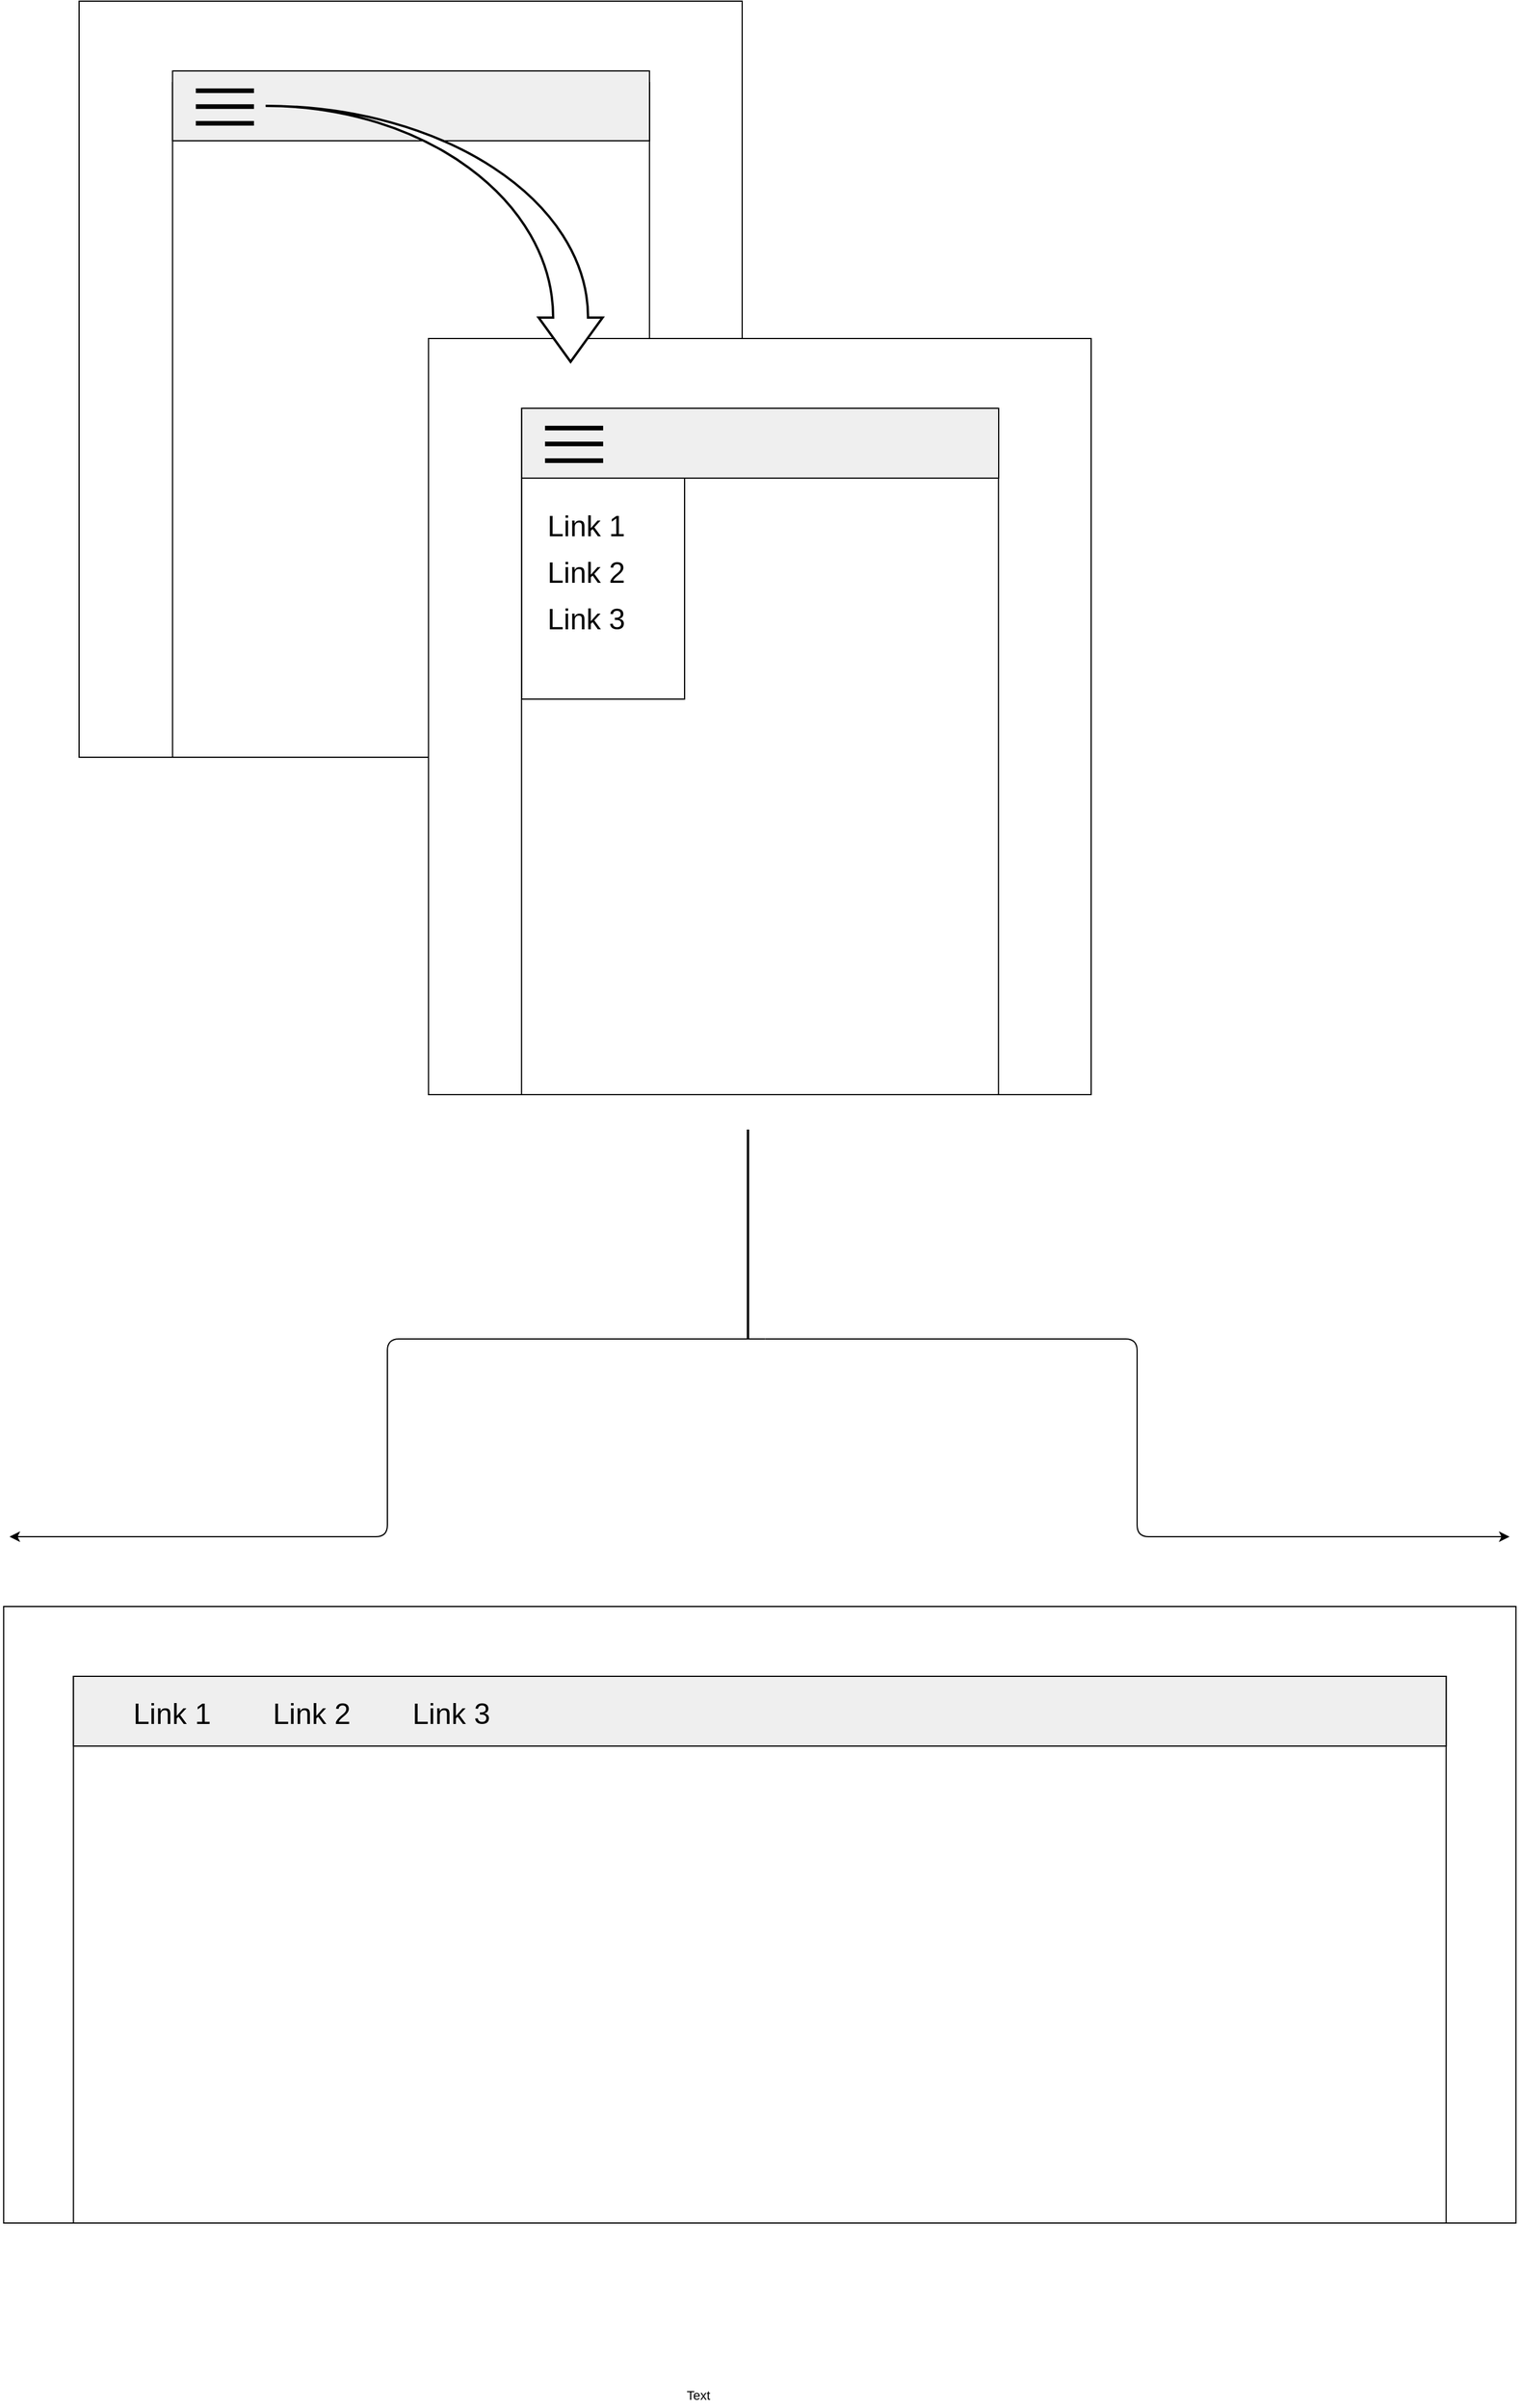 <mxfile version="12.5.5" type="github">
  <diagram id="QGhUyTIW-ln7sHWoSe3L" name="Page-1">
    <mxGraphModel dx="1351" dy="791" grid="1" gridSize="10" guides="1" tooltips="1" connect="0" arrows="1" fold="1" page="1" pageScale="1" pageWidth="850" pageHeight="1100" math="0" shadow="0">
      <root>
        <mxCell id="0"/>
        <mxCell id="1" parent="0"/>
        <mxCell id="ib5cPDt98PrHHatiAGnp-25" value="" style="rounded=0;whiteSpace=wrap;html=1;strokeColor=#000000;fillColor=#FFFFFF;fontSize=15;" parent="1" vertex="1">
          <mxGeometry x="210" y="20" width="570" height="650" as="geometry"/>
        </mxCell>
        <mxCell id="ib5cPDt98PrHHatiAGnp-1" value="" style="rounded=0;whiteSpace=wrap;html=1;" parent="1" vertex="1">
          <mxGeometry x="290.33" y="90" width="410" height="580" as="geometry"/>
        </mxCell>
        <mxCell id="ib5cPDt98PrHHatiAGnp-2" value="" style="rounded=0;whiteSpace=wrap;html=1;fillColor=#efefef;" parent="1" vertex="1">
          <mxGeometry x="290.33" y="80" width="410" height="60" as="geometry"/>
        </mxCell>
        <mxCell id="ib5cPDt98PrHHatiAGnp-4" value="" style="endArrow=none;html=1;endSize=6;fontSize=15;strokeWidth=4;" parent="1" edge="1">
          <mxGeometry width="50" height="50" relative="1" as="geometry">
            <mxPoint x="310.33" y="97" as="sourcePoint"/>
            <mxPoint x="360.33" y="97" as="targetPoint"/>
          </mxGeometry>
        </mxCell>
        <mxCell id="ib5cPDt98PrHHatiAGnp-5" value="" style="endArrow=none;html=1;strokeWidth=4;" parent="1" edge="1">
          <mxGeometry width="50" height="50" relative="1" as="geometry">
            <mxPoint x="310.33" y="110.58" as="sourcePoint"/>
            <mxPoint x="360.33" y="110.58" as="targetPoint"/>
          </mxGeometry>
        </mxCell>
        <mxCell id="ib5cPDt98PrHHatiAGnp-6" value="" style="endArrow=none;html=1;strokeWidth=4;" parent="1" edge="1">
          <mxGeometry width="50" height="50" relative="1" as="geometry">
            <mxPoint x="310.33" y="125" as="sourcePoint"/>
            <mxPoint x="360.33" y="125" as="targetPoint"/>
          </mxGeometry>
        </mxCell>
        <mxCell id="ib5cPDt98PrHHatiAGnp-7" style="edgeStyle=orthogonalEdgeStyle;rounded=0;orthogonalLoop=1;jettySize=auto;html=1;exitX=0.5;exitY=1;exitDx=0;exitDy=0;endSize=6;strokeWidth=4;fontSize=15;" parent="1" source="ib5cPDt98PrHHatiAGnp-1" target="ib5cPDt98PrHHatiAGnp-1" edge="1">
          <mxGeometry relative="1" as="geometry"/>
        </mxCell>
        <mxCell id="ib5cPDt98PrHHatiAGnp-12" value="" style="rounded=0;whiteSpace=wrap;html=1;fontSize=15;fillColor=#eee;" parent="1" vertex="1">
          <mxGeometry x="590.5" y="430" width="160" height="200" as="geometry"/>
        </mxCell>
        <mxCell id="ib5cPDt98PrHHatiAGnp-29" value="" style="rounded=0;whiteSpace=wrap;html=1;strokeColor=#000000;fillColor=#FFFFFF;fontSize=15;" parent="1" vertex="1">
          <mxGeometry x="510.33" y="310" width="569.67" height="650" as="geometry"/>
        </mxCell>
        <mxCell id="ib5cPDt98PrHHatiAGnp-28" value="" style="rounded=0;whiteSpace=wrap;html=1;" parent="1" vertex="1">
          <mxGeometry x="590.33" y="370" width="410" height="590" as="geometry"/>
        </mxCell>
        <mxCell id="ib5cPDt98PrHHatiAGnp-8" value="" style="rounded=0;whiteSpace=wrap;html=1;fillColor=#efefef;" parent="1" vertex="1">
          <mxGeometry x="590.5" y="370" width="410" height="60" as="geometry"/>
        </mxCell>
        <mxCell id="ib5cPDt98PrHHatiAGnp-9" value="" style="endArrow=none;html=1;endSize=6;fontSize=15;strokeWidth=4;" parent="1" edge="1">
          <mxGeometry width="50" height="50" relative="1" as="geometry">
            <mxPoint x="610.5" y="387" as="sourcePoint"/>
            <mxPoint x="660.5" y="387" as="targetPoint"/>
          </mxGeometry>
        </mxCell>
        <mxCell id="ib5cPDt98PrHHatiAGnp-10" value="" style="endArrow=none;html=1;strokeWidth=4;" parent="1" edge="1">
          <mxGeometry width="50" height="50" relative="1" as="geometry">
            <mxPoint x="610.5" y="400.58" as="sourcePoint"/>
            <mxPoint x="660.5" y="400.58" as="targetPoint"/>
          </mxGeometry>
        </mxCell>
        <mxCell id="ib5cPDt98PrHHatiAGnp-11" value="" style="endArrow=none;html=1;strokeWidth=4;" parent="1" edge="1">
          <mxGeometry width="50" height="50" relative="1" as="geometry">
            <mxPoint x="610.5" y="415" as="sourcePoint"/>
            <mxPoint x="660.5" y="415" as="targetPoint"/>
          </mxGeometry>
        </mxCell>
        <mxCell id="ib5cPDt98PrHHatiAGnp-14" value="&lt;font style=&quot;font-size: 25px&quot;&gt;Link 1&lt;/font&gt;" style="text;html=1;strokeColor=none;fillColor=none;align=center;verticalAlign=middle;whiteSpace=wrap;rounded=0;fontSize=15;" parent="1" vertex="1">
          <mxGeometry x="600.5" y="460" width="90" height="20" as="geometry"/>
        </mxCell>
        <mxCell id="ib5cPDt98PrHHatiAGnp-18" value="&lt;font style=&quot;font-size: 25px&quot;&gt;Link 2&lt;/font&gt;" style="text;html=1;strokeColor=none;fillColor=none;align=center;verticalAlign=middle;whiteSpace=wrap;rounded=0;fontSize=15;" parent="1" vertex="1">
          <mxGeometry x="600.5" y="500" width="90" height="20" as="geometry"/>
        </mxCell>
        <mxCell id="ib5cPDt98PrHHatiAGnp-19" value="&lt;font style=&quot;font-size: 25px&quot;&gt;Link 3&lt;/font&gt;" style="text;html=1;strokeColor=none;fillColor=none;align=center;verticalAlign=middle;whiteSpace=wrap;rounded=0;fontSize=15;" parent="1" vertex="1">
          <mxGeometry x="600.5" y="540" width="90" height="20" as="geometry"/>
        </mxCell>
        <mxCell id="ib5cPDt98PrHHatiAGnp-30" value="" style="verticalLabelPosition=bottom;verticalAlign=top;html=1;shape=mxgraph.basic.rect;fillColor2=none;strokeWidth=1;size=20;indent=5;fillColor=none;gradientColor=none;fontSize=15;" parent="1" vertex="1">
          <mxGeometry x="590.5" y="430" width="140" height="190" as="geometry"/>
        </mxCell>
        <mxCell id="ib5cPDt98PrHHatiAGnp-31" value="" style="html=1;shadow=0;dashed=0;align=center;verticalAlign=middle;shape=mxgraph.arrows2.jumpInArrow;dy=15;dx=38;arrowHead=55;strokeColor=#000000;strokeWidth=2;fillColor=#ffffff;gradientColor=none;fontSize=11;direction=south;" parent="1" vertex="1">
          <mxGeometry x="370.33" y="110" width="289.67" height="220" as="geometry"/>
        </mxCell>
        <mxCell id="-b9HnFjxUjC7qoNVkgfR-1" value="" style="rounded=0;whiteSpace=wrap;html=1;" vertex="1" parent="1">
          <mxGeometry x="145.16" y="1400" width="1300" height="530" as="geometry"/>
        </mxCell>
        <mxCell id="-b9HnFjxUjC7qoNVkgfR-3" value="" style="rounded=0;whiteSpace=wrap;html=1;" vertex="1" parent="1">
          <mxGeometry x="205.16" y="1460" width="1180" height="470" as="geometry"/>
        </mxCell>
        <mxCell id="-b9HnFjxUjC7qoNVkgfR-2" value="" style="rounded=0;whiteSpace=wrap;html=1;fillColor=#efefef;" vertex="1" parent="1">
          <mxGeometry x="205.16" y="1460" width="1180" height="60" as="geometry"/>
        </mxCell>
        <mxCell id="-b9HnFjxUjC7qoNVkgfR-4" value="&lt;font style=&quot;font-size: 25px&quot;&gt;Link 1&lt;/font&gt;" style="text;html=1;strokeColor=none;fillColor=none;align=center;verticalAlign=middle;whiteSpace=wrap;rounded=0;fontSize=15;" vertex="1" parent="1">
          <mxGeometry x="245.16" y="1481" width="90" height="20" as="geometry"/>
        </mxCell>
        <mxCell id="-b9HnFjxUjC7qoNVkgfR-5" value="&lt;font style=&quot;font-size: 25px&quot;&gt;Link 2&lt;/font&gt;" style="text;html=1;strokeColor=none;fillColor=none;align=center;verticalAlign=middle;whiteSpace=wrap;rounded=0;fontSize=15;" vertex="1" parent="1">
          <mxGeometry x="365.16" y="1481" width="90" height="20" as="geometry"/>
        </mxCell>
        <mxCell id="-b9HnFjxUjC7qoNVkgfR-6" value="&lt;font style=&quot;font-size: 25px&quot;&gt;Link 3&lt;/font&gt;" style="text;html=1;strokeColor=none;fillColor=none;align=center;verticalAlign=middle;whiteSpace=wrap;rounded=0;fontSize=15;" vertex="1" parent="1">
          <mxGeometry x="485.16" y="1481" width="90" height="20" as="geometry"/>
        </mxCell>
        <mxCell id="-b9HnFjxUjC7qoNVkgfR-11" value="Text" style="text;html=1;align=center;verticalAlign=middle;resizable=0;points=[];autosize=1;fontSize=11;" vertex="1" parent="1">
          <mxGeometry x="722" y="2068" width="40" height="20" as="geometry"/>
        </mxCell>
        <mxCell id="-b9HnFjxUjC7qoNVkgfR-12" value="" style="edgeStyle=elbowEdgeStyle;elbow=horizontal;endArrow=classic;html=1;fontSize=11;" edge="1" parent="1">
          <mxGeometry width="50" height="50" relative="1" as="geometry">
            <mxPoint x="799.66" y="1170" as="sourcePoint"/>
            <mxPoint x="1439.66" y="1340" as="targetPoint"/>
          </mxGeometry>
        </mxCell>
        <mxCell id="-b9HnFjxUjC7qoNVkgfR-13" value="" style="edgeStyle=elbowEdgeStyle;elbow=horizontal;endArrow=classic;html=1;fontSize=11;" edge="1" parent="1">
          <mxGeometry width="50" height="50" relative="1" as="geometry">
            <mxPoint x="799.66" y="1170" as="sourcePoint"/>
            <mxPoint x="150.16" y="1340" as="targetPoint"/>
          </mxGeometry>
        </mxCell>
        <mxCell id="-b9HnFjxUjC7qoNVkgfR-14" value="" style="line;strokeWidth=2;direction=south;html=1;perimeter=backbonePerimeter;points=[];outlineConnect=0;fontSize=11;" vertex="1" parent="1">
          <mxGeometry x="780" y="990" width="10" height="180" as="geometry"/>
        </mxCell>
      </root>
    </mxGraphModel>
  </diagram>
</mxfile>
